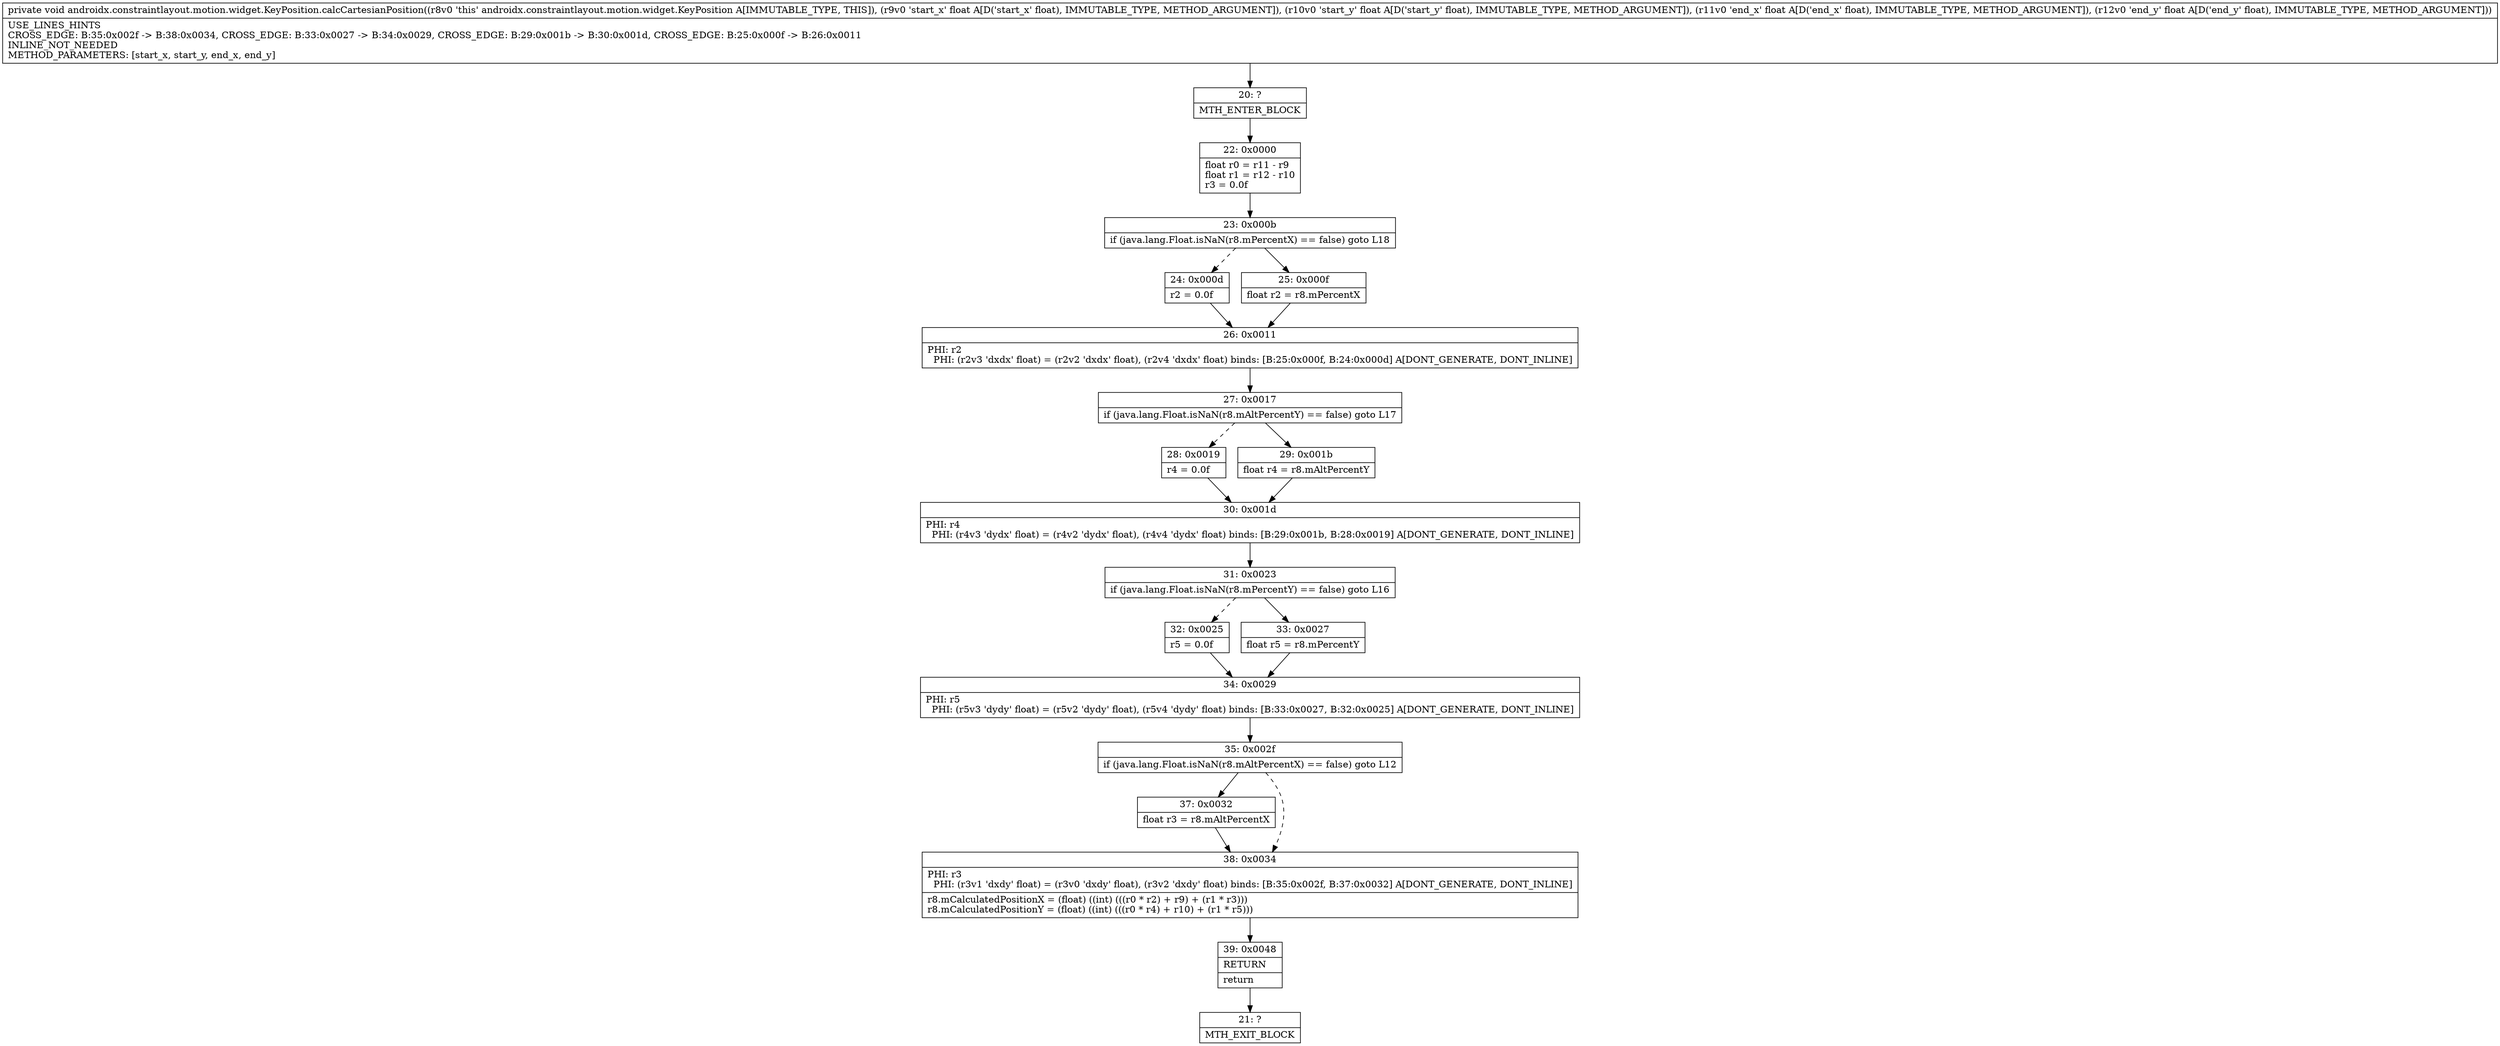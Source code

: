 digraph "CFG forandroidx.constraintlayout.motion.widget.KeyPosition.calcCartesianPosition(FFFF)V" {
Node_20 [shape=record,label="{20\:\ ?|MTH_ENTER_BLOCK\l}"];
Node_22 [shape=record,label="{22\:\ 0x0000|float r0 = r11 \- r9\lfloat r1 = r12 \- r10\lr3 = 0.0f\l}"];
Node_23 [shape=record,label="{23\:\ 0x000b|if (java.lang.Float.isNaN(r8.mPercentX) == false) goto L18\l}"];
Node_24 [shape=record,label="{24\:\ 0x000d|r2 = 0.0f\l}"];
Node_26 [shape=record,label="{26\:\ 0x0011|PHI: r2 \l  PHI: (r2v3 'dxdx' float) = (r2v2 'dxdx' float), (r2v4 'dxdx' float) binds: [B:25:0x000f, B:24:0x000d] A[DONT_GENERATE, DONT_INLINE]\l}"];
Node_27 [shape=record,label="{27\:\ 0x0017|if (java.lang.Float.isNaN(r8.mAltPercentY) == false) goto L17\l}"];
Node_28 [shape=record,label="{28\:\ 0x0019|r4 = 0.0f\l}"];
Node_30 [shape=record,label="{30\:\ 0x001d|PHI: r4 \l  PHI: (r4v3 'dydx' float) = (r4v2 'dydx' float), (r4v4 'dydx' float) binds: [B:29:0x001b, B:28:0x0019] A[DONT_GENERATE, DONT_INLINE]\l}"];
Node_31 [shape=record,label="{31\:\ 0x0023|if (java.lang.Float.isNaN(r8.mPercentY) == false) goto L16\l}"];
Node_32 [shape=record,label="{32\:\ 0x0025|r5 = 0.0f\l}"];
Node_34 [shape=record,label="{34\:\ 0x0029|PHI: r5 \l  PHI: (r5v3 'dydy' float) = (r5v2 'dydy' float), (r5v4 'dydy' float) binds: [B:33:0x0027, B:32:0x0025] A[DONT_GENERATE, DONT_INLINE]\l}"];
Node_35 [shape=record,label="{35\:\ 0x002f|if (java.lang.Float.isNaN(r8.mAltPercentX) == false) goto L12\l}"];
Node_37 [shape=record,label="{37\:\ 0x0032|float r3 = r8.mAltPercentX\l}"];
Node_38 [shape=record,label="{38\:\ 0x0034|PHI: r3 \l  PHI: (r3v1 'dxdy' float) = (r3v0 'dxdy' float), (r3v2 'dxdy' float) binds: [B:35:0x002f, B:37:0x0032] A[DONT_GENERATE, DONT_INLINE]\l|r8.mCalculatedPositionX = (float) ((int) (((r0 * r2) + r9) + (r1 * r3)))\lr8.mCalculatedPositionY = (float) ((int) (((r0 * r4) + r10) + (r1 * r5)))\l}"];
Node_39 [shape=record,label="{39\:\ 0x0048|RETURN\l|return\l}"];
Node_21 [shape=record,label="{21\:\ ?|MTH_EXIT_BLOCK\l}"];
Node_33 [shape=record,label="{33\:\ 0x0027|float r5 = r8.mPercentY\l}"];
Node_29 [shape=record,label="{29\:\ 0x001b|float r4 = r8.mAltPercentY\l}"];
Node_25 [shape=record,label="{25\:\ 0x000f|float r2 = r8.mPercentX\l}"];
MethodNode[shape=record,label="{private void androidx.constraintlayout.motion.widget.KeyPosition.calcCartesianPosition((r8v0 'this' androidx.constraintlayout.motion.widget.KeyPosition A[IMMUTABLE_TYPE, THIS]), (r9v0 'start_x' float A[D('start_x' float), IMMUTABLE_TYPE, METHOD_ARGUMENT]), (r10v0 'start_y' float A[D('start_y' float), IMMUTABLE_TYPE, METHOD_ARGUMENT]), (r11v0 'end_x' float A[D('end_x' float), IMMUTABLE_TYPE, METHOD_ARGUMENT]), (r12v0 'end_y' float A[D('end_y' float), IMMUTABLE_TYPE, METHOD_ARGUMENT]))  | USE_LINES_HINTS\lCROSS_EDGE: B:35:0x002f \-\> B:38:0x0034, CROSS_EDGE: B:33:0x0027 \-\> B:34:0x0029, CROSS_EDGE: B:29:0x001b \-\> B:30:0x001d, CROSS_EDGE: B:25:0x000f \-\> B:26:0x0011\lINLINE_NOT_NEEDED\lMETHOD_PARAMETERS: [start_x, start_y, end_x, end_y]\l}"];
MethodNode -> Node_20;Node_20 -> Node_22;
Node_22 -> Node_23;
Node_23 -> Node_24[style=dashed];
Node_23 -> Node_25;
Node_24 -> Node_26;
Node_26 -> Node_27;
Node_27 -> Node_28[style=dashed];
Node_27 -> Node_29;
Node_28 -> Node_30;
Node_30 -> Node_31;
Node_31 -> Node_32[style=dashed];
Node_31 -> Node_33;
Node_32 -> Node_34;
Node_34 -> Node_35;
Node_35 -> Node_37;
Node_35 -> Node_38[style=dashed];
Node_37 -> Node_38;
Node_38 -> Node_39;
Node_39 -> Node_21;
Node_33 -> Node_34;
Node_29 -> Node_30;
Node_25 -> Node_26;
}


